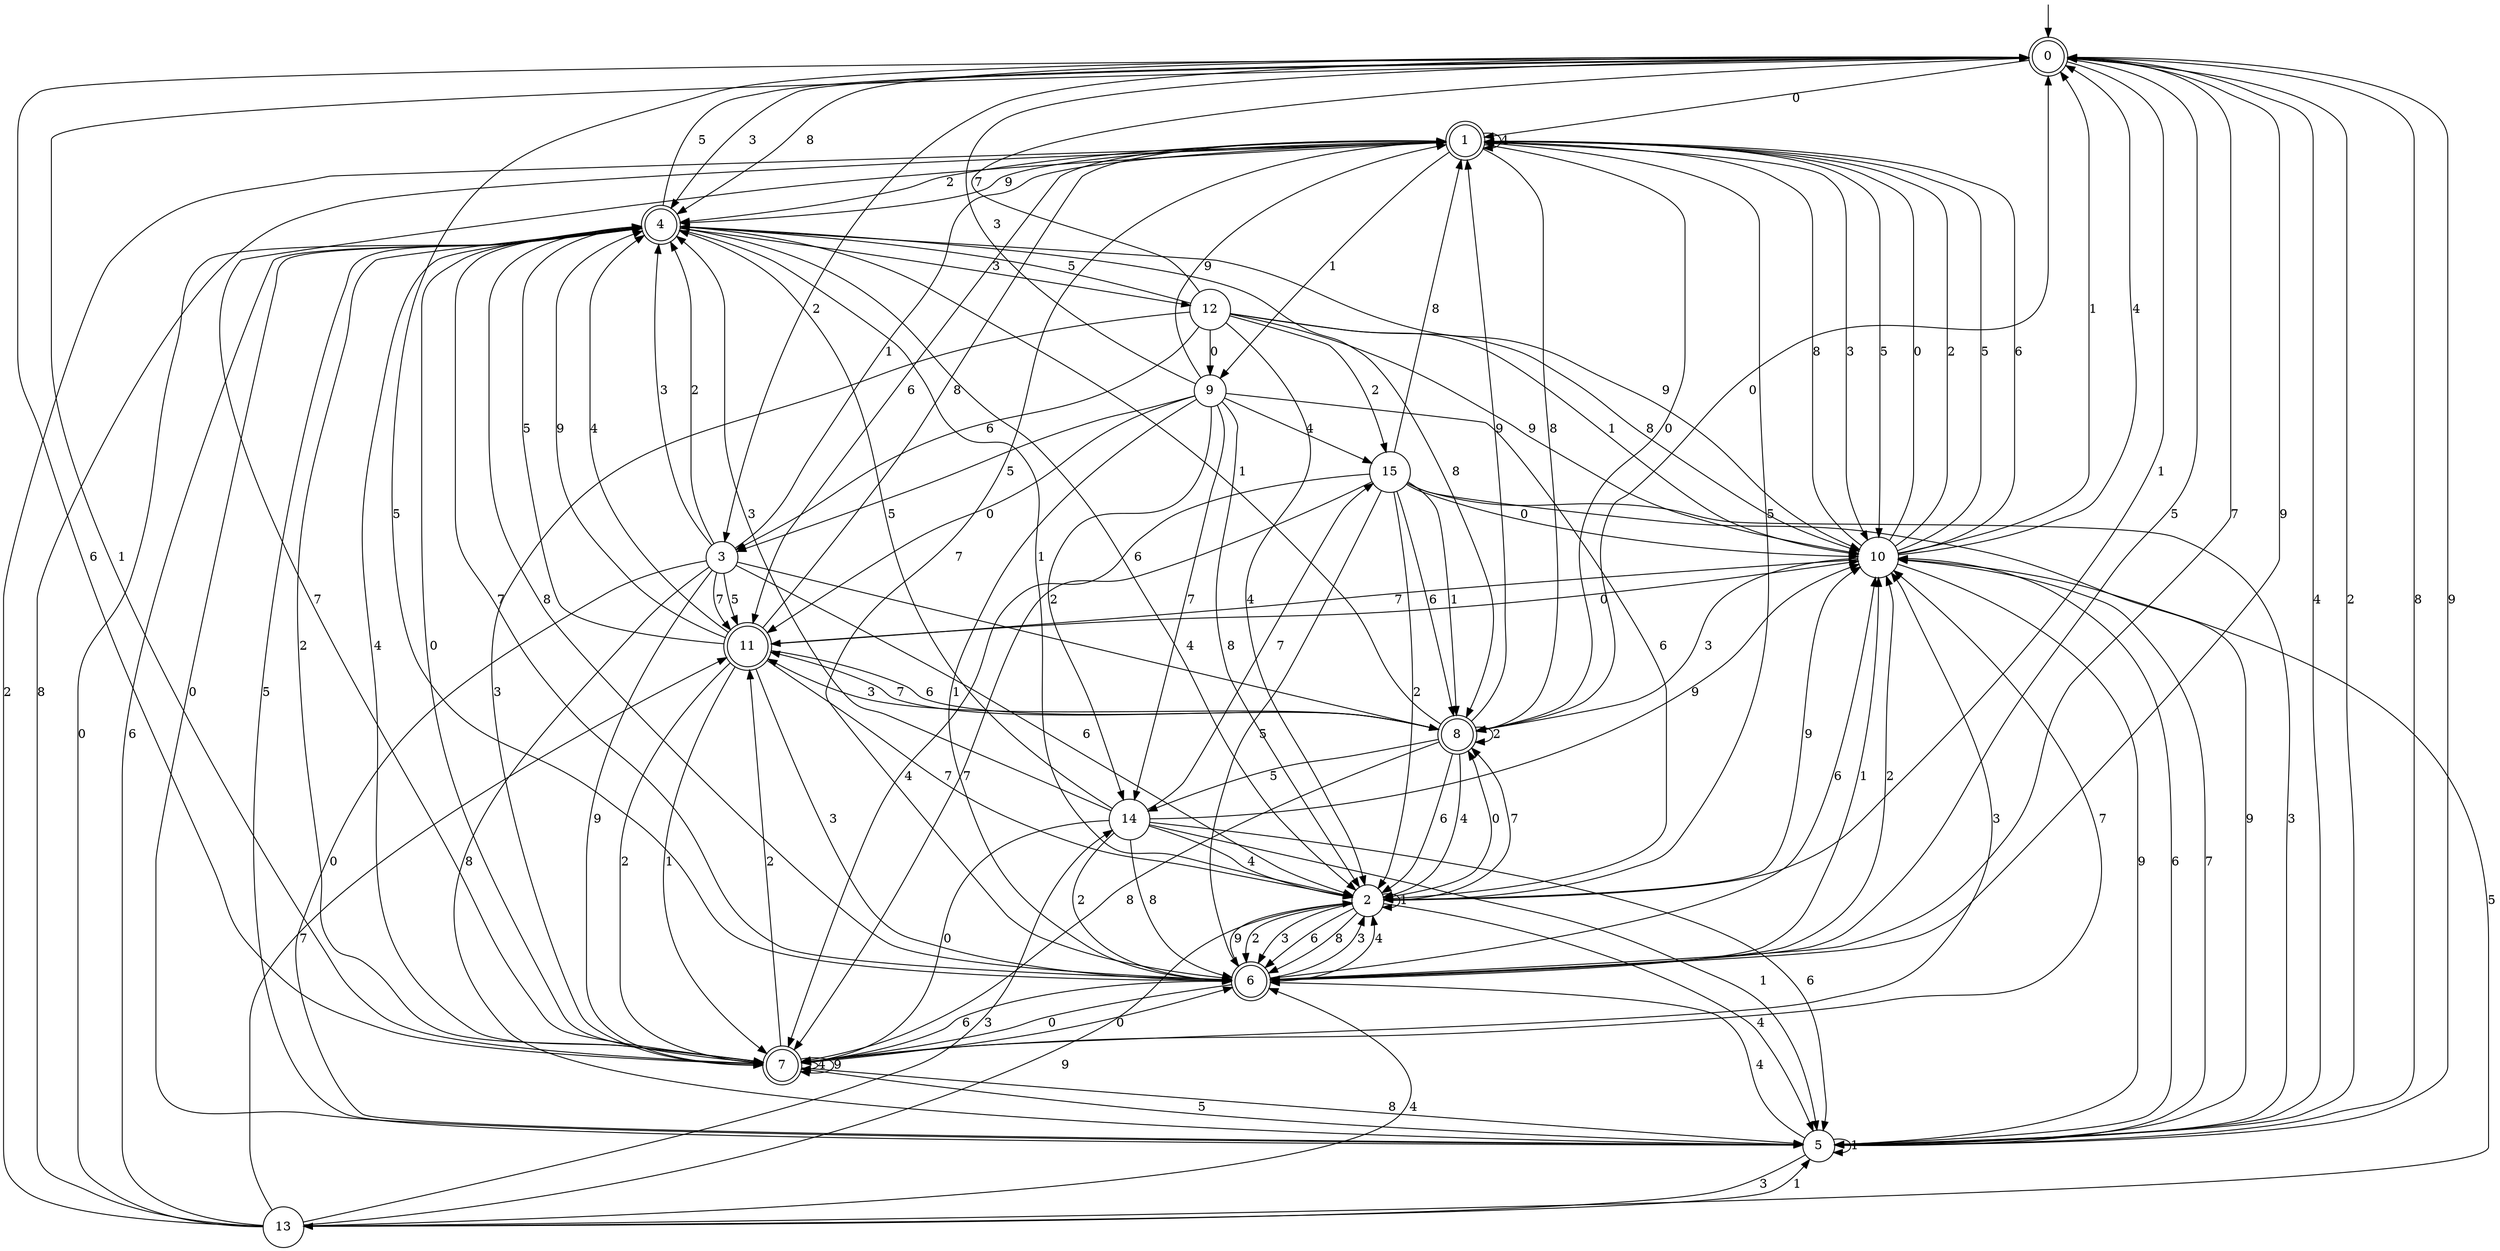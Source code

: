 digraph g {

	s0 [shape="doublecircle" label="0"];
	s1 [shape="doublecircle" label="1"];
	s2 [shape="circle" label="2"];
	s3 [shape="circle" label="3"];
	s4 [shape="doublecircle" label="4"];
	s5 [shape="circle" label="5"];
	s6 [shape="doublecircle" label="6"];
	s7 [shape="doublecircle" label="7"];
	s8 [shape="doublecircle" label="8"];
	s9 [shape="circle" label="9"];
	s10 [shape="circle" label="10"];
	s11 [shape="doublecircle" label="11"];
	s12 [shape="circle" label="12"];
	s13 [shape="circle" label="13"];
	s14 [shape="circle" label="14"];
	s15 [shape="circle" label="15"];
	s0 -> s1 [label="0"];
	s0 -> s2 [label="1"];
	s0 -> s3 [label="2"];
	s0 -> s4 [label="3"];
	s0 -> s5 [label="4"];
	s0 -> s6 [label="5"];
	s0 -> s7 [label="6"];
	s0 -> s6 [label="7"];
	s0 -> s4 [label="8"];
	s0 -> s6 [label="9"];
	s1 -> s8 [label="0"];
	s1 -> s9 [label="1"];
	s1 -> s4 [label="2"];
	s1 -> s10 [label="3"];
	s1 -> s1 [label="4"];
	s1 -> s10 [label="5"];
	s1 -> s11 [label="6"];
	s1 -> s7 [label="7"];
	s1 -> s8 [label="8"];
	s1 -> s4 [label="9"];
	s2 -> s8 [label="0"];
	s2 -> s2 [label="1"];
	s2 -> s6 [label="2"];
	s2 -> s6 [label="3"];
	s2 -> s5 [label="4"];
	s2 -> s1 [label="5"];
	s2 -> s6 [label="6"];
	s2 -> s8 [label="7"];
	s2 -> s6 [label="8"];
	s2 -> s10 [label="9"];
	s3 -> s5 [label="0"];
	s3 -> s1 [label="1"];
	s3 -> s4 [label="2"];
	s3 -> s4 [label="3"];
	s3 -> s8 [label="4"];
	s3 -> s11 [label="5"];
	s3 -> s2 [label="6"];
	s3 -> s11 [label="7"];
	s3 -> s5 [label="8"];
	s3 -> s7 [label="9"];
	s4 -> s7 [label="0"];
	s4 -> s2 [label="1"];
	s4 -> s7 [label="2"];
	s4 -> s12 [label="3"];
	s4 -> s7 [label="4"];
	s4 -> s0 [label="5"];
	s4 -> s2 [label="6"];
	s4 -> s6 [label="7"];
	s4 -> s8 [label="8"];
	s4 -> s10 [label="9"];
	s5 -> s4 [label="0"];
	s5 -> s5 [label="1"];
	s5 -> s0 [label="2"];
	s5 -> s13 [label="3"];
	s5 -> s6 [label="4"];
	s5 -> s4 [label="5"];
	s5 -> s10 [label="6"];
	s5 -> s10 [label="7"];
	s5 -> s0 [label="8"];
	s5 -> s0 [label="9"];
	s6 -> s7 [label="0"];
	s6 -> s10 [label="1"];
	s6 -> s10 [label="2"];
	s6 -> s2 [label="3"];
	s6 -> s2 [label="4"];
	s6 -> s0 [label="5"];
	s6 -> s10 [label="6"];
	s6 -> s1 [label="7"];
	s6 -> s4 [label="8"];
	s6 -> s2 [label="9"];
	s7 -> s6 [label="0"];
	s7 -> s0 [label="1"];
	s7 -> s11 [label="2"];
	s7 -> s10 [label="3"];
	s7 -> s7 [label="4"];
	s7 -> s5 [label="5"];
	s7 -> s6 [label="6"];
	s7 -> s10 [label="7"];
	s7 -> s5 [label="8"];
	s7 -> s7 [label="9"];
	s8 -> s0 [label="0"];
	s8 -> s4 [label="1"];
	s8 -> s8 [label="2"];
	s8 -> s11 [label="3"];
	s8 -> s2 [label="4"];
	s8 -> s14 [label="5"];
	s8 -> s2 [label="6"];
	s8 -> s11 [label="7"];
	s8 -> s7 [label="8"];
	s8 -> s1 [label="9"];
	s9 -> s11 [label="0"];
	s9 -> s6 [label="1"];
	s9 -> s14 [label="2"];
	s9 -> s0 [label="3"];
	s9 -> s15 [label="4"];
	s9 -> s3 [label="5"];
	s9 -> s2 [label="6"];
	s9 -> s14 [label="7"];
	s9 -> s2 [label="8"];
	s9 -> s1 [label="9"];
	s10 -> s1 [label="0"];
	s10 -> s0 [label="1"];
	s10 -> s1 [label="2"];
	s10 -> s8 [label="3"];
	s10 -> s0 [label="4"];
	s10 -> s1 [label="5"];
	s10 -> s1 [label="6"];
	s10 -> s11 [label="7"];
	s10 -> s1 [label="8"];
	s10 -> s5 [label="9"];
	s11 -> s10 [label="0"];
	s11 -> s7 [label="1"];
	s11 -> s7 [label="2"];
	s11 -> s6 [label="3"];
	s11 -> s4 [label="4"];
	s11 -> s4 [label="5"];
	s11 -> s8 [label="6"];
	s11 -> s2 [label="7"];
	s11 -> s1 [label="8"];
	s11 -> s4 [label="9"];
	s12 -> s9 [label="0"];
	s12 -> s10 [label="1"];
	s12 -> s15 [label="2"];
	s12 -> s7 [label="3"];
	s12 -> s2 [label="4"];
	s12 -> s4 [label="5"];
	s12 -> s3 [label="6"];
	s12 -> s0 [label="7"];
	s12 -> s10 [label="8"];
	s12 -> s10 [label="9"];
	s13 -> s4 [label="0"];
	s13 -> s5 [label="1"];
	s13 -> s1 [label="2"];
	s13 -> s14 [label="3"];
	s13 -> s6 [label="4"];
	s13 -> s10 [label="5"];
	s13 -> s4 [label="6"];
	s13 -> s11 [label="7"];
	s13 -> s1 [label="8"];
	s13 -> s2 [label="9"];
	s14 -> s7 [label="0"];
	s14 -> s5 [label="1"];
	s14 -> s6 [label="2"];
	s14 -> s4 [label="3"];
	s14 -> s2 [label="4"];
	s14 -> s4 [label="5"];
	s14 -> s5 [label="6"];
	s14 -> s15 [label="7"];
	s14 -> s6 [label="8"];
	s14 -> s10 [label="9"];
	s15 -> s10 [label="0"];
	s15 -> s8 [label="1"];
	s15 -> s2 [label="2"];
	s15 -> s5 [label="3"];
	s15 -> s7 [label="4"];
	s15 -> s6 [label="5"];
	s15 -> s8 [label="6"];
	s15 -> s7 [label="7"];
	s15 -> s1 [label="8"];
	s15 -> s5 [label="9"];

__start0 [label="" shape="none" width="0" height="0"];
__start0 -> s0;

}
